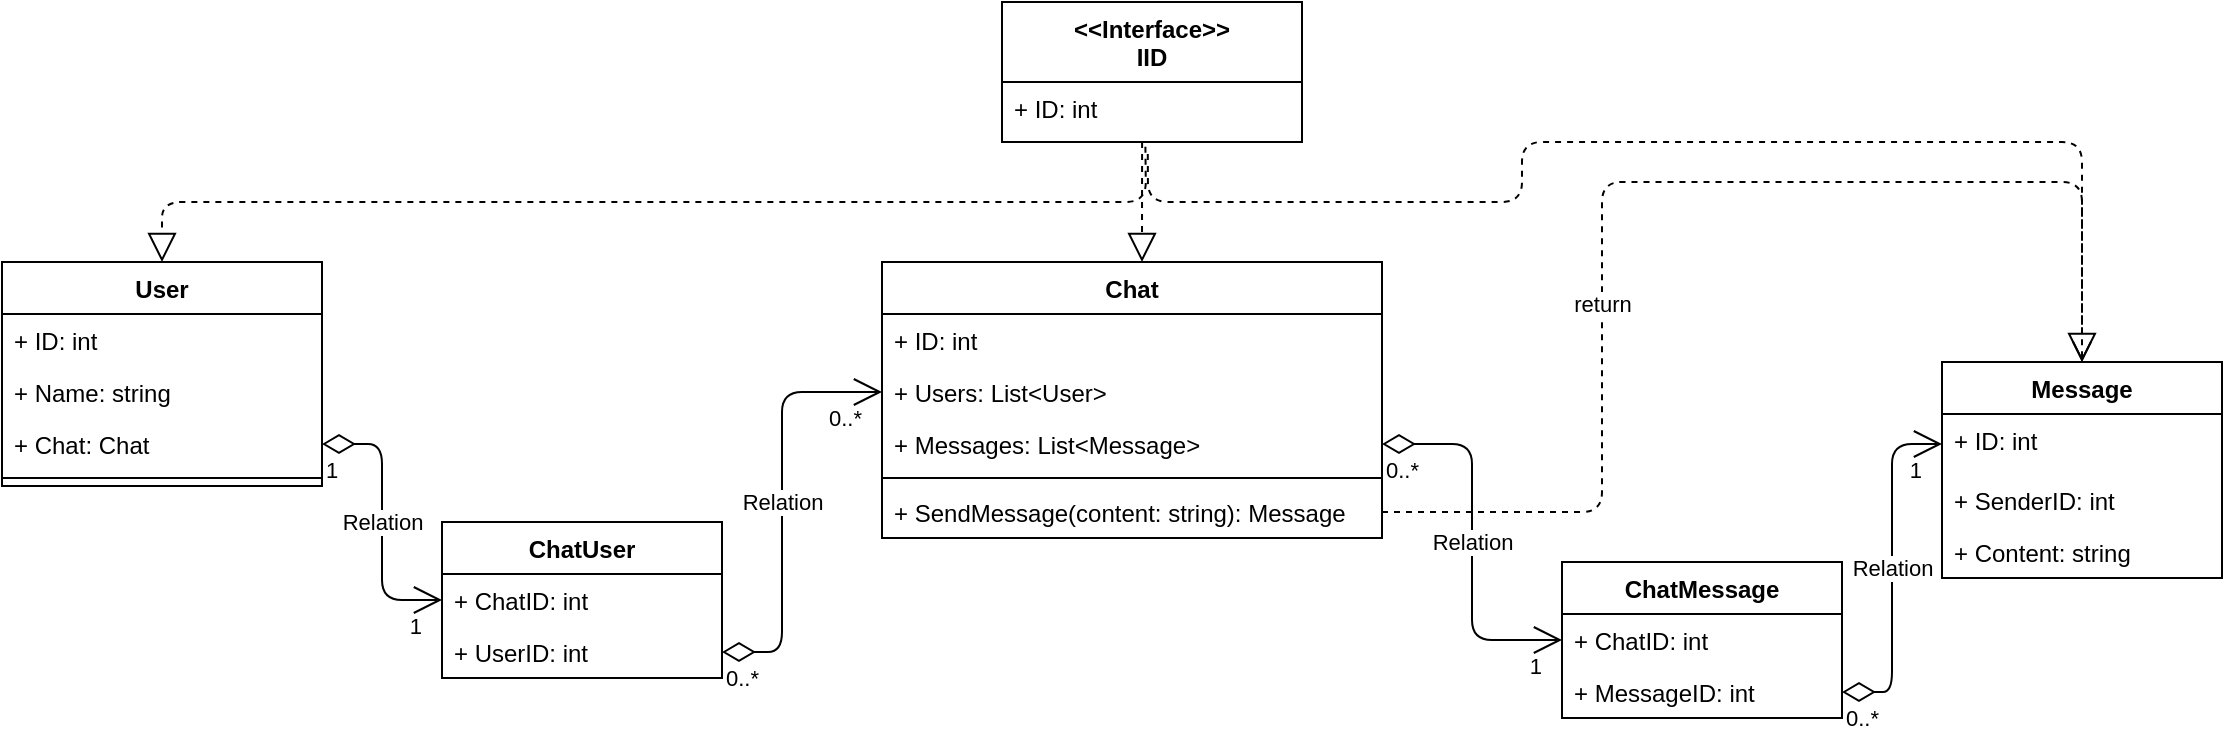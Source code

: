 <mxfile version="14.5.1" type="device"><diagram id="TM1OEPvt3_M3SEBqnvNQ" name="Side-1"><mxGraphModel dx="1086" dy="806" grid="1" gridSize="10" guides="1" tooltips="1" connect="1" arrows="1" fold="1" page="1" pageScale="1" pageWidth="827" pageHeight="1169" math="0" shadow="0"><root><mxCell id="0"/><mxCell id="1" parent="0"/><mxCell id="9qc5iPyqKBnie9uTdGYR-2" value="User" style="swimlane;fontStyle=1;align=center;verticalAlign=top;childLayout=stackLayout;horizontal=1;startSize=26;horizontalStack=0;resizeParent=1;resizeParentMax=0;resizeLast=0;collapsible=1;marginBottom=0;" parent="1" vertex="1"><mxGeometry x="80" y="160" width="160" height="112" as="geometry"/></mxCell><mxCell id="9qc5iPyqKBnie9uTdGYR-39" value="+ ID: int" style="text;strokeColor=none;fillColor=none;align=left;verticalAlign=top;spacingLeft=4;spacingRight=4;overflow=hidden;rotatable=0;points=[[0,0.5],[1,0.5]];portConstraint=eastwest;" parent="9qc5iPyqKBnie9uTdGYR-2" vertex="1"><mxGeometry y="26" width="160" height="26" as="geometry"/></mxCell><mxCell id="9qc5iPyqKBnie9uTdGYR-7" value="+ Name: string" style="text;strokeColor=none;fillColor=none;align=left;verticalAlign=top;spacingLeft=4;spacingRight=4;overflow=hidden;rotatable=0;points=[[0,0.5],[1,0.5]];portConstraint=eastwest;" parent="9qc5iPyqKBnie9uTdGYR-2" vertex="1"><mxGeometry y="52" width="160" height="26" as="geometry"/></mxCell><mxCell id="9qc5iPyqKBnie9uTdGYR-6" value="+ Chat: Chat" style="text;strokeColor=none;fillColor=none;align=left;verticalAlign=top;spacingLeft=4;spacingRight=4;overflow=hidden;rotatable=0;points=[[0,0.5],[1,0.5]];portConstraint=eastwest;" parent="9qc5iPyqKBnie9uTdGYR-2" vertex="1"><mxGeometry y="78" width="160" height="26" as="geometry"/></mxCell><mxCell id="9qc5iPyqKBnie9uTdGYR-4" value="" style="line;strokeWidth=1;fillColor=none;align=left;verticalAlign=middle;spacingTop=-1;spacingLeft=3;spacingRight=3;rotatable=0;labelPosition=right;points=[];portConstraint=eastwest;" parent="9qc5iPyqKBnie9uTdGYR-2" vertex="1"><mxGeometry y="104" width="160" height="8" as="geometry"/></mxCell><mxCell id="9qc5iPyqKBnie9uTdGYR-16" value="Chat" style="swimlane;fontStyle=1;align=center;verticalAlign=top;childLayout=stackLayout;horizontal=1;startSize=26;horizontalStack=0;resizeParent=1;resizeParentMax=0;resizeLast=0;collapsible=1;marginBottom=0;" parent="1" vertex="1"><mxGeometry x="520" y="160" width="250" height="138" as="geometry"/></mxCell><mxCell id="9qc5iPyqKBnie9uTdGYR-40" value="+ ID: int" style="text;strokeColor=none;fillColor=none;align=left;verticalAlign=top;spacingLeft=4;spacingRight=4;overflow=hidden;rotatable=0;points=[[0,0.5],[1,0.5]];portConstraint=eastwest;" parent="9qc5iPyqKBnie9uTdGYR-16" vertex="1"><mxGeometry y="26" width="250" height="26" as="geometry"/></mxCell><mxCell id="9qc5iPyqKBnie9uTdGYR-18" value="+ Users: List&lt;User&gt;" style="text;strokeColor=none;fillColor=none;align=left;verticalAlign=top;spacingLeft=4;spacingRight=4;overflow=hidden;rotatable=0;points=[[0,0.5],[1,0.5]];portConstraint=eastwest;" parent="9qc5iPyqKBnie9uTdGYR-16" vertex="1"><mxGeometry y="52" width="250" height="26" as="geometry"/></mxCell><mxCell id="9qc5iPyqKBnie9uTdGYR-17" value="+ Messages: List&lt;Message&gt;" style="text;strokeColor=none;fillColor=none;align=left;verticalAlign=top;spacingLeft=4;spacingRight=4;overflow=hidden;rotatable=0;points=[[0,0.5],[1,0.5]];portConstraint=eastwest;" parent="9qc5iPyqKBnie9uTdGYR-16" vertex="1"><mxGeometry y="78" width="250" height="26" as="geometry"/></mxCell><mxCell id="9qc5iPyqKBnie9uTdGYR-21" value="" style="line;strokeWidth=1;fillColor=none;align=left;verticalAlign=middle;spacingTop=-1;spacingLeft=3;spacingRight=3;rotatable=0;labelPosition=right;points=[];portConstraint=eastwest;" parent="9qc5iPyqKBnie9uTdGYR-16" vertex="1"><mxGeometry y="104" width="250" height="8" as="geometry"/></mxCell><mxCell id="9qc5iPyqKBnie9uTdGYR-22" value="+ SendMessage(content: string): Message" style="text;strokeColor=none;fillColor=none;align=left;verticalAlign=top;spacingLeft=4;spacingRight=4;overflow=hidden;rotatable=0;points=[[0,0.5],[1,0.5]];portConstraint=eastwest;" parent="9qc5iPyqKBnie9uTdGYR-16" vertex="1"><mxGeometry y="112" width="250" height="26" as="geometry"/></mxCell><mxCell id="9qc5iPyqKBnie9uTdGYR-24" value="ChatUser" style="swimlane;fontStyle=1;childLayout=stackLayout;horizontal=1;startSize=26;fillColor=none;horizontalStack=0;resizeParent=1;resizeParentMax=0;resizeLast=0;collapsible=1;marginBottom=0;" parent="1" vertex="1"><mxGeometry x="300" y="290" width="140" height="78" as="geometry"/></mxCell><mxCell id="9qc5iPyqKBnie9uTdGYR-29" value="+ ChatID: int" style="text;strokeColor=none;fillColor=none;align=left;verticalAlign=top;spacingLeft=4;spacingRight=4;overflow=hidden;rotatable=0;points=[[0,0.5],[1,0.5]];portConstraint=eastwest;" parent="9qc5iPyqKBnie9uTdGYR-24" vertex="1"><mxGeometry y="26" width="140" height="26" as="geometry"/></mxCell><mxCell id="9qc5iPyqKBnie9uTdGYR-28" value="+ UserID: int" style="text;strokeColor=none;fillColor=none;align=left;verticalAlign=top;spacingLeft=4;spacingRight=4;overflow=hidden;rotatable=0;points=[[0,0.5],[1,0.5]];portConstraint=eastwest;" parent="9qc5iPyqKBnie9uTdGYR-24" vertex="1"><mxGeometry y="52" width="140" height="26" as="geometry"/></mxCell><mxCell id="9qc5iPyqKBnie9uTdGYR-31" value="&lt;&lt;Interface&gt;&gt;&#10;IID" style="swimlane;fontStyle=1;childLayout=stackLayout;horizontal=1;startSize=40;fillColor=none;horizontalStack=0;resizeParent=1;resizeParentMax=0;resizeLast=0;collapsible=1;marginBottom=0;" parent="1" vertex="1"><mxGeometry x="580" y="30" width="150" height="70" as="geometry"/></mxCell><mxCell id="9qc5iPyqKBnie9uTdGYR-34" value="+ ID: int" style="text;strokeColor=none;fillColor=none;align=left;verticalAlign=top;spacingLeft=4;spacingRight=4;overflow=hidden;rotatable=0;points=[[0,0.5],[1,0.5]];portConstraint=eastwest;" parent="9qc5iPyqKBnie9uTdGYR-31" vertex="1"><mxGeometry y="40" width="150" height="30" as="geometry"/></mxCell><mxCell id="9qc5iPyqKBnie9uTdGYR-36" value="Message" style="swimlane;fontStyle=1;childLayout=stackLayout;horizontal=1;startSize=26;fillColor=none;horizontalStack=0;resizeParent=1;resizeParentMax=0;resizeLast=0;collapsible=1;marginBottom=0;" parent="1" vertex="1"><mxGeometry x="1050" y="210" width="140" height="108" as="geometry"/></mxCell><mxCell id="9qc5iPyqKBnie9uTdGYR-57" value="+ ID: int" style="text;strokeColor=none;fillColor=none;align=left;verticalAlign=top;spacingLeft=4;spacingRight=4;overflow=hidden;rotatable=0;points=[[0,0.5],[1,0.5]];portConstraint=eastwest;" parent="9qc5iPyqKBnie9uTdGYR-36" vertex="1"><mxGeometry y="26" width="140" height="30" as="geometry"/></mxCell><mxCell id="9qc5iPyqKBnie9uTdGYR-37" value="+ SenderID: int" style="text;strokeColor=none;fillColor=none;align=left;verticalAlign=top;spacingLeft=4;spacingRight=4;overflow=hidden;rotatable=0;points=[[0,0.5],[1,0.5]];portConstraint=eastwest;" parent="9qc5iPyqKBnie9uTdGYR-36" vertex="1"><mxGeometry y="56" width="140" height="26" as="geometry"/></mxCell><mxCell id="9qc5iPyqKBnie9uTdGYR-38" value="+ Content: string" style="text;strokeColor=none;fillColor=none;align=left;verticalAlign=top;spacingLeft=4;spacingRight=4;overflow=hidden;rotatable=0;points=[[0,0.5],[1,0.5]];portConstraint=eastwest;" parent="9qc5iPyqKBnie9uTdGYR-36" vertex="1"><mxGeometry y="82" width="140" height="26" as="geometry"/></mxCell><mxCell id="9qc5iPyqKBnie9uTdGYR-54" value="ChatMessage" style="swimlane;fontStyle=1;childLayout=stackLayout;horizontal=1;startSize=26;fillColor=none;horizontalStack=0;resizeParent=1;resizeParentMax=0;resizeLast=0;collapsible=1;marginBottom=0;" parent="1" vertex="1"><mxGeometry x="860" y="310" width="140" height="78" as="geometry"/></mxCell><mxCell id="9qc5iPyqKBnie9uTdGYR-55" value="+ ChatID: int" style="text;strokeColor=none;fillColor=none;align=left;verticalAlign=top;spacingLeft=4;spacingRight=4;overflow=hidden;rotatable=0;points=[[0,0.5],[1,0.5]];portConstraint=eastwest;" parent="9qc5iPyqKBnie9uTdGYR-54" vertex="1"><mxGeometry y="26" width="140" height="26" as="geometry"/></mxCell><mxCell id="9qc5iPyqKBnie9uTdGYR-56" value="+ MessageID: int" style="text;strokeColor=none;fillColor=none;align=left;verticalAlign=top;spacingLeft=4;spacingRight=4;overflow=hidden;rotatable=0;points=[[0,0.5],[1,0.5]];portConstraint=eastwest;" parent="9qc5iPyqKBnie9uTdGYR-54" vertex="1"><mxGeometry y="52" width="140" height="26" as="geometry"/></mxCell><mxCell id="9qc5iPyqKBnie9uTdGYR-58" value="return" style="html=1;verticalAlign=bottom;endArrow=open;dashed=1;endSize=8;exitX=1;exitY=0.5;exitDx=0;exitDy=0;entryX=0.5;entryY=0;entryDx=0;entryDy=0;" parent="1" source="9qc5iPyqKBnie9uTdGYR-22" target="9qc5iPyqKBnie9uTdGYR-36" edge="1"><mxGeometry x="-0.322" relative="1" as="geometry"><mxPoint x="750" y="420" as="sourcePoint"/><mxPoint x="670" y="420" as="targetPoint"/><Array as="points"><mxPoint x="880" y="285"/><mxPoint x="880" y="120"/><mxPoint x="1120" y="120"/></Array><mxPoint as="offset"/></mxGeometry></mxCell><mxCell id="9qc5iPyqKBnie9uTdGYR-59" value="" style="endArrow=block;dashed=1;endFill=0;endSize=12;html=1;exitX=0.478;exitY=1.08;exitDx=0;exitDy=0;exitPerimeter=0;entryX=0.5;entryY=0;entryDx=0;entryDy=0;" parent="1" source="9qc5iPyqKBnie9uTdGYR-34" target="9qc5iPyqKBnie9uTdGYR-2" edge="1"><mxGeometry width="160" relative="1" as="geometry"><mxPoint x="630" y="420" as="sourcePoint"/><mxPoint x="790" y="420" as="targetPoint"/><Array as="points"><mxPoint x="652" y="130"/><mxPoint x="160" y="130"/></Array></mxGeometry></mxCell><mxCell id="9qc5iPyqKBnie9uTdGYR-60" value="" style="endArrow=block;dashed=1;endFill=0;endSize=12;html=1;exitX=0.467;exitY=1;exitDx=0;exitDy=0;exitPerimeter=0;" parent="1" source="9qc5iPyqKBnie9uTdGYR-34" edge="1"><mxGeometry width="160" relative="1" as="geometry"><mxPoint x="661.7" y="112.4" as="sourcePoint"/><mxPoint x="650" y="160" as="targetPoint"/><Array as="points"/></mxGeometry></mxCell><mxCell id="9qc5iPyqKBnie9uTdGYR-61" value="" style="endArrow=block;dashed=1;endFill=0;endSize=12;html=1;entryX=0.5;entryY=0;entryDx=0;entryDy=0;exitX=0.486;exitY=1.198;exitDx=0;exitDy=0;exitPerimeter=0;" parent="1" source="9qc5iPyqKBnie9uTdGYR-34" target="9qc5iPyqKBnie9uTdGYR-36" edge="1"><mxGeometry width="160" relative="1" as="geometry"><mxPoint x="490" y="110" as="sourcePoint"/><mxPoint x="180" y="180" as="targetPoint"/><Array as="points"><mxPoint x="653" y="130"/><mxPoint x="840" y="130"/><mxPoint x="840" y="100"/><mxPoint x="1120" y="100"/></Array></mxGeometry></mxCell><mxCell id="9qc5iPyqKBnie9uTdGYR-62" value="Relation" style="endArrow=open;html=1;endSize=12;startArrow=diamondThin;startSize=14;startFill=0;edgeStyle=orthogonalEdgeStyle;exitX=1;exitY=0.5;exitDx=0;exitDy=0;entryX=0;entryY=0.5;entryDx=0;entryDy=0;" parent="1" source="9qc5iPyqKBnie9uTdGYR-6" target="9qc5iPyqKBnie9uTdGYR-29" edge="1"><mxGeometry relative="1" as="geometry"><mxPoint x="630" y="420" as="sourcePoint"/><mxPoint x="790" y="420" as="targetPoint"/></mxGeometry></mxCell><mxCell id="9qc5iPyqKBnie9uTdGYR-63" value="1" style="edgeLabel;resizable=0;html=1;align=left;verticalAlign=top;" parent="9qc5iPyqKBnie9uTdGYR-62" connectable="0" vertex="1"><mxGeometry x="-1" relative="1" as="geometry"/></mxCell><mxCell id="9qc5iPyqKBnie9uTdGYR-64" value="1" style="edgeLabel;resizable=0;html=1;align=right;verticalAlign=top;" parent="9qc5iPyqKBnie9uTdGYR-62" connectable="0" vertex="1"><mxGeometry x="1" relative="1" as="geometry"><mxPoint x="-9.53" as="offset"/></mxGeometry></mxCell><mxCell id="9qc5iPyqKBnie9uTdGYR-65" value="Relation" style="endArrow=open;html=1;endSize=12;startArrow=diamondThin;startSize=14;startFill=0;edgeStyle=orthogonalEdgeStyle;exitX=1;exitY=0.5;exitDx=0;exitDy=0;entryX=0;entryY=0.5;entryDx=0;entryDy=0;" parent="1" source="9qc5iPyqKBnie9uTdGYR-28" target="9qc5iPyqKBnie9uTdGYR-18" edge="1"><mxGeometry relative="1" as="geometry"><mxPoint x="250" y="235.0" as="sourcePoint"/><mxPoint x="450" y="240" as="targetPoint"/><Array as="points"><mxPoint x="470" y="355"/><mxPoint x="470" y="225"/></Array></mxGeometry></mxCell><mxCell id="9qc5iPyqKBnie9uTdGYR-66" value="0..*" style="edgeLabel;resizable=0;html=1;align=left;verticalAlign=top;" parent="9qc5iPyqKBnie9uTdGYR-65" connectable="0" vertex="1"><mxGeometry x="-1" relative="1" as="geometry"/></mxCell><mxCell id="9qc5iPyqKBnie9uTdGYR-67" value="0..*" style="edgeLabel;resizable=0;html=1;align=right;verticalAlign=top;" parent="9qc5iPyqKBnie9uTdGYR-65" connectable="0" vertex="1"><mxGeometry x="1" relative="1" as="geometry"><mxPoint x="-9.53" as="offset"/></mxGeometry></mxCell><mxCell id="9qc5iPyqKBnie9uTdGYR-68" value="Relation" style="endArrow=open;html=1;endSize=12;startArrow=diamondThin;startSize=14;startFill=0;edgeStyle=orthogonalEdgeStyle;exitX=1;exitY=0.5;exitDx=0;exitDy=0;entryX=0;entryY=0.5;entryDx=0;entryDy=0;" parent="1" source="9qc5iPyqKBnie9uTdGYR-17" target="9qc5iPyqKBnie9uTdGYR-55" edge="1"><mxGeometry relative="1" as="geometry"><mxPoint x="580" y="380.0" as="sourcePoint"/><mxPoint x="650" y="594" as="targetPoint"/></mxGeometry></mxCell><mxCell id="9qc5iPyqKBnie9uTdGYR-69" value="0..*" style="edgeLabel;resizable=0;html=1;align=left;verticalAlign=top;" parent="9qc5iPyqKBnie9uTdGYR-68" connectable="0" vertex="1"><mxGeometry x="-1" relative="1" as="geometry"/></mxCell><mxCell id="9qc5iPyqKBnie9uTdGYR-70" value="1" style="edgeLabel;resizable=0;html=1;align=right;verticalAlign=top;" parent="9qc5iPyqKBnie9uTdGYR-68" connectable="0" vertex="1"><mxGeometry x="1" relative="1" as="geometry"><mxPoint x="-9.53" as="offset"/></mxGeometry></mxCell><mxCell id="9qc5iPyqKBnie9uTdGYR-71" value="Relation" style="endArrow=open;html=1;endSize=12;startArrow=diamondThin;startSize=14;startFill=0;edgeStyle=orthogonalEdgeStyle;exitX=1;exitY=0.5;exitDx=0;exitDy=0;entryX=0;entryY=0.5;entryDx=0;entryDy=0;" parent="1" source="9qc5iPyqKBnie9uTdGYR-56" target="9qc5iPyqKBnie9uTdGYR-57" edge="1"><mxGeometry relative="1" as="geometry"><mxPoint x="590" y="390" as="sourcePoint"/><mxPoint x="660" y="604" as="targetPoint"/></mxGeometry></mxCell><mxCell id="9qc5iPyqKBnie9uTdGYR-72" value="0..*" style="edgeLabel;resizable=0;html=1;align=left;verticalAlign=top;" parent="9qc5iPyqKBnie9uTdGYR-71" connectable="0" vertex="1"><mxGeometry x="-1" relative="1" as="geometry"/></mxCell><mxCell id="9qc5iPyqKBnie9uTdGYR-73" value="1" style="edgeLabel;resizable=0;html=1;align=right;verticalAlign=top;" parent="9qc5iPyqKBnie9uTdGYR-71" connectable="0" vertex="1"><mxGeometry x="1" relative="1" as="geometry"><mxPoint x="-9.53" as="offset"/></mxGeometry></mxCell></root></mxGraphModel></diagram></mxfile>